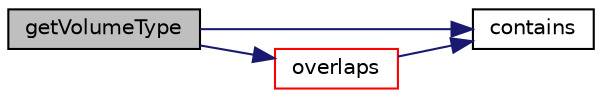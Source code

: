 digraph "getVolumeType"
{
  bgcolor="transparent";
  edge [fontname="Helvetica",fontsize="10",labelfontname="Helvetica",labelfontsize="10"];
  node [fontname="Helvetica",fontsize="10",shape=record];
  rankdir="LR";
  Node1 [label="getVolumeType",height=0.2,width=0.4,color="black", fillcolor="grey75", style="filled", fontcolor="black"];
  Node1 -> Node2 [color="midnightblue",fontsize="10",style="solid",fontname="Helvetica"];
  Node2 [label="contains",height=0.2,width=0.4,color="black",URL="$a02765.html#ac2468449b938281750c50459f0ad69f7",tooltip="Does shape at index contain sample. "];
  Node1 -> Node3 [color="midnightblue",fontsize="10",style="solid",fontname="Helvetica"];
  Node3 [label="overlaps",height=0.2,width=0.4,color="red",URL="$a02765.html#aea49f8ea149b750ff5d58a0a194a6526",tooltip="Does (bb of) shape at index overlap bb. "];
  Node3 -> Node2 [color="midnightblue",fontsize="10",style="solid",fontname="Helvetica"];
}
